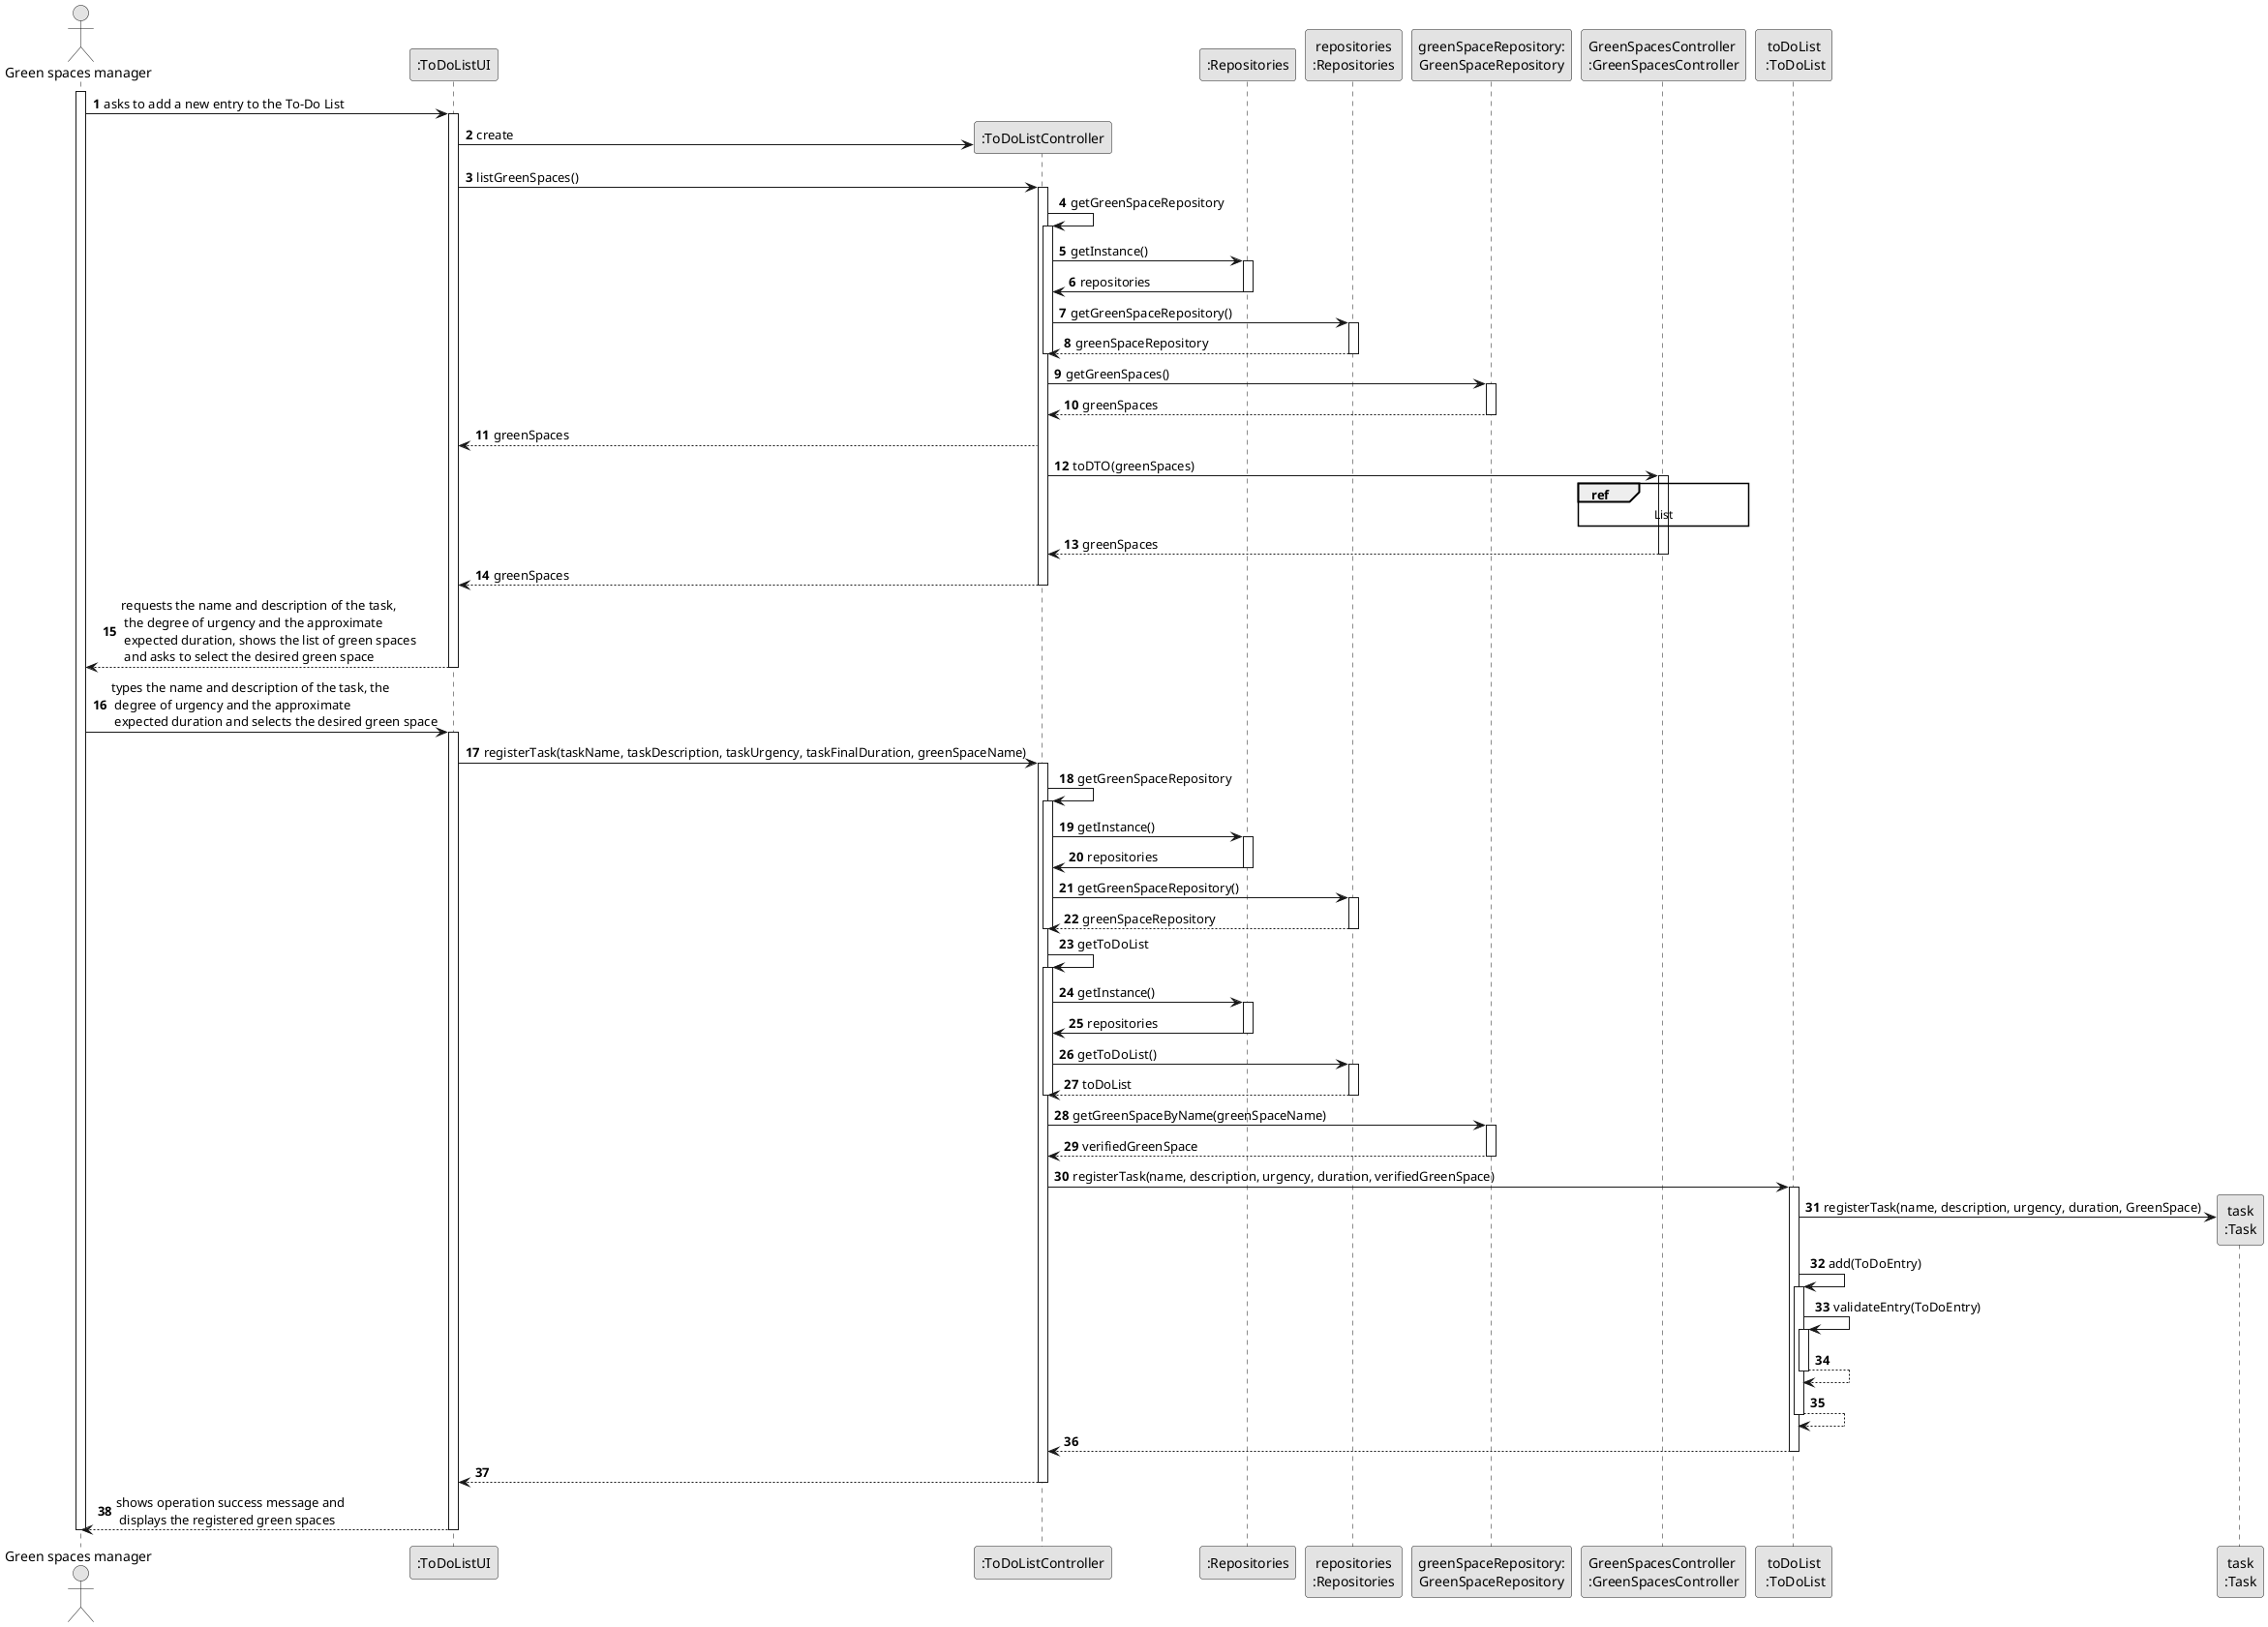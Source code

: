 @startuml
skinparam monochrome true
skinparam packageStyle rectangle
skinparam shadowing false

autonumber

'hide footbox
actor "Green spaces manager" as ADM
participant ":ToDoListUI" as UI
participant ":ToDoListController" as CTRL
participant ":Repositories" as RepositorySingleton
participant "repositories\n:Repositories" as PLAT
participant "greenSpaceRepository:\nGreenSpaceRepository" as GreenSpaceRepository
participant "GreenSpacesController \n:GreenSpacesController" as Controller
participant "toDoList\n :ToDoList" as ToDoList
participant "task\n:Task" as Task


activate ADM

    ADM -> UI : asks to add a new entry to the To-Do List

        activate UI

        UI -> CTRL** : create
        UI ->CTRL: listGreenSpaces()
                activate CTRL

                CTRL -> CTRL: getGreenSpaceRepository
                activate CTRL



                 CTRL -> RepositorySingleton : getInstance()
                                        activate RepositorySingleton

                                        RepositorySingleton -> CTRL : repositories
                                        deactivate RepositorySingleton

                                        CTRL -> PLAT : getGreenSpaceRepository()
                                        activate PLAT

                                        PLAT --> CTRL : greenSpaceRepository
                                        deactivate PLAT
                                        deactivate CTRL
                                        CTRL-> GreenSpaceRepository: getGreenSpaces()
                                        activate GreenSpaceRepository
                                        GreenSpaceRepository --> CTRL: greenSpaces
                                        deactivate GreenSpaceRepository
                                        CTRL -->UI: greenSpaces

                                        CTRL ->Controller: toDTO(greenSpaces)
                                        activate Controller
                                        ref over Controller
                                            List
                                        end ref

                                        Controller --> CTRL: greenSpaces
                                        deactivate Controller

                                        CTRL --> UI: greenSpaces
                                        deactivate CTRL

        UI --> ADM : requests the name and description of the task,\n the degree of urgency and the approximate\n expected duration, shows the list of green spaces \n and asks to select the desired green space

        deactivate UI

    ADM -> UI : types the name and description of the task, the \n degree of urgency and the approximate\n expected duration and selects the desired green space


            activate UI

            UI->CTRL: registerTask(taskName, taskDescription, taskUrgency, taskFinalDuration, greenSpaceName)
            activate CTRL
            CTRL -> CTRL: getGreenSpaceRepository
                            activate CTRL



                             CTRL -> RepositorySingleton : getInstance()
                              activate RepositorySingleton

                              RepositorySingleton -> CTRL : repositories
                              deactivate RepositorySingleton

                              CTRL -> PLAT : getGreenSpaceRepository()
                              activate PLAT

                              PLAT --> CTRL : greenSpaceRepository
                              deactivate PLAT
                              deactivate CTRL


                CTRL -> CTRL: getToDoList
                activate CTRL

                 CTRL -> RepositorySingleton : getInstance()
                                        activate RepositorySingleton

                                        RepositorySingleton -> CTRL : repositories
                                        deactivate RepositorySingleton

                                        CTRL -> PLAT : getToDoList()
                                        activate PLAT

                                        PLAT --> CTRL : toDoList
                                        deactivate PLAT
                                        deactivate CTRL

                                        CTRL -> GreenSpaceRepository: getGreenSpaceByName(greenSpaceName)
                                        activate GreenSpaceRepository

                                        GreenSpaceRepository --> CTRL: verifiedGreenSpace
                                        deactivate GreenSpaceRepository

                         CTRL ->ToDoList: registerTask(name, description, urgency, duration, verifiedGreenSpace)
                                    activate ToDoList

                                    ToDoList -> Task**: registerTask(name, description, urgency, duration, GreenSpace)
                                    ToDoList ->ToDoList:add(ToDoEntry)
                                    activate ToDoList
                                    ToDoList ->ToDoList: validateEntry(ToDoEntry)
                                    activate ToDoList
                                    ToDoList -->ToDoList
                                    deactivate ToDoList
                                    ToDoList -->ToDoList
                                    deactivate ToDoList

                                    ToDoList -->CTRL
                                    deactivate ToDoList


        CTRL --> UI

            deactivate CTRL

        UI --> ADM : shows operation success message and\n displays the registered green spaces

    deactivate UI

deactivate ADM

@enduml